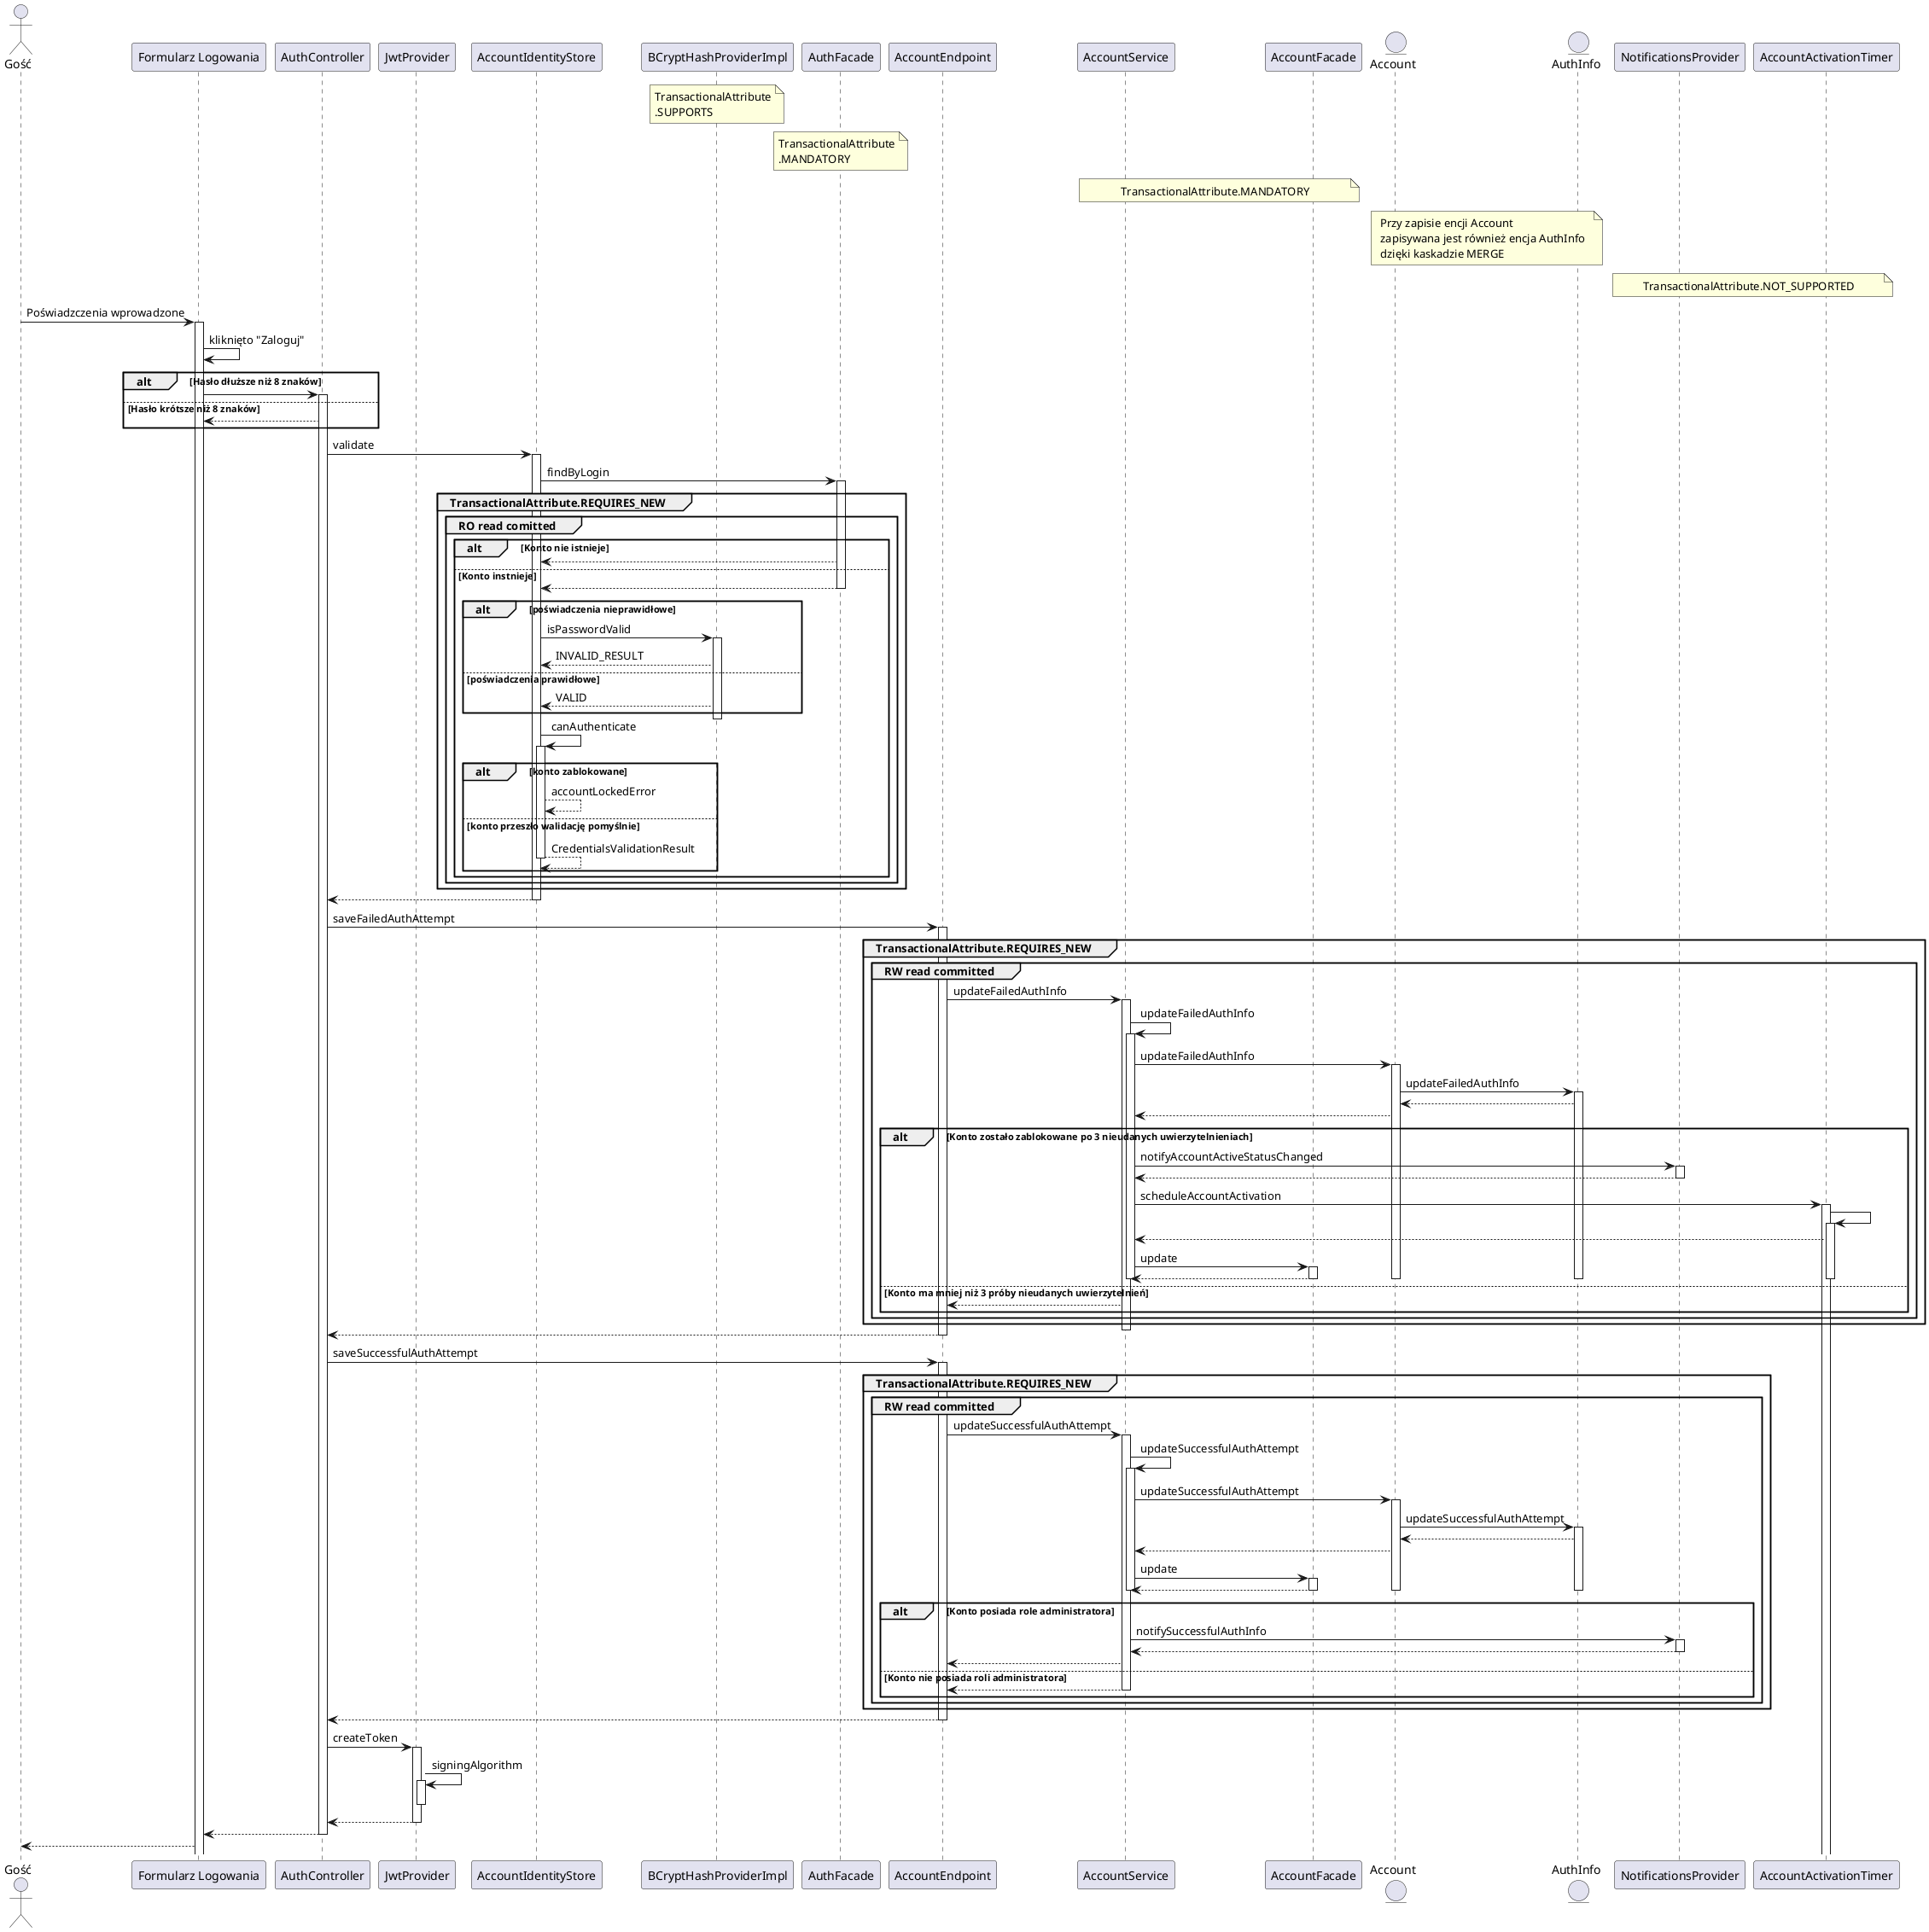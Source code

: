 @startuml
actor Gość
participant "Formularz Logowania"
participant AuthController
participant JwtProvider
participant AccountIdentityStore
participant BCryptHashProviderImpl
note over BCryptHashProviderImpl: TransactionalAttribute\n.SUPPORTS
participant AuthFacade
note over AuthFacade: TransactionalAttribute\n.MANDATORY
participant AccountEndpoint
participant AccountService
participant AccountFacade
note over AccountService,AccountFacade: TransactionalAttribute.MANDATORY
entity Account
entity AuthInfo
note over Account,AuthInfo: Przy zapisie encji Account\nzapisywana jest również encja AuthInfo\ndzięki kaskadzie MERGE
participant NotificationsProvider
participant AccountActivationTimer
note over NotificationsProvider, AccountActivationTimer: TransactionalAttribute.NOT_SUPPORTED
Gość -> "Formularz Logowania" : Poświadzczenia wprowadzone
activate "Formularz Logowania"
"Formularz Logowania" -> "Formularz Logowania": kliknięto "Zaloguj"

alt Hasło dłuższe niż 8 znaków
"Formularz Logowania" -> AuthController
activate AuthController

else Hasło krótsze niż 8 znaków
AuthController --> "Formularz Logowania"

end

AuthController -> AccountIdentityStore : validate
activate AccountIdentityStore
AccountIdentityStore -> AuthFacade : findByLogin
activate AuthFacade

group TransactionalAttribute.REQUIRES_NEW
group RO read comitted
alt Konto nie istnieje
AuthFacade --> AccountIdentityStore
else Konto instnieje
AuthFacade --> AccountIdentityStore
deactivate AuthFacade
alt poświadczenia nieprawidłowe
AccountIdentityStore -> BCryptHashProviderImpl : isPasswordValid
activate BCryptHashProviderImpl
BCryptHashProviderImpl --> AccountIdentityStore: INVALID_RESULT
else poświadczenia prawidłowe
BCryptHashProviderImpl --> AccountIdentityStore: VALID
end
deactivate BCryptHashProviderImpl
activate AccountIdentityStore
AccountIdentityStore -> AccountIdentityStore : canAuthenticate
activate AccountIdentityStore
alt konto zablokowane
AccountIdentityStore --> AccountIdentityStore: accountLockedError
else konto przeszło walidację pomyślnie
AccountIdentityStore --> AccountIdentityStore : CredentialsValidationResult
deactivate AccountIdentityStore


end
'alt end konto przesło walidację pomyślnie
end
'alt end konto istnieje
end
'database transaction RO end
end
'transaction REQUIRES_NEW end

AccountIdentityStore --> AuthController
deactivate AccountIdentityStore
deactivate BCryptHashProviderImpl
AuthController -> AccountEndpoint : saveFailedAuthAttempt
group TransactionalAttribute.REQUIRES_NEW
group RW read committed
activate AccountEndpoint
AccountEndpoint -> AccountService : updateFailedAuthInfo
activate AccountService

AccountService -> AccountService : updateFailedAuthInfo
activate AccountService

AccountService -> Account : updateFailedAuthInfo
activate Account
Account -> AuthInfo: updateFailedAuthInfo
activate AuthInfo
AuthInfo --> Account
Account --> AccountService

alt Konto zostało zablokowane po 3 nieudanych uwierzytelnieniach
AccountService -> NotificationsProvider : notifyAccountActiveStatusChanged
activate NotificationsProvider
NotificationsProvider --> AccountService
deactivate NotificationsProvider
AccountService -> AccountActivationTimer : scheduleAccountActivation
activate AccountActivationTimer
AccountActivationTimer -> AccountActivationTimer
activate AccountActivationTimer
AccountActivationTimer --> AccountService
AccountService -> AccountFacade : update
activate AccountFacade
AccountFacade --> AccountService
deactivate AccountFacade
deactivate AccountService
deactivate AccountActivationTimer
deactivate Account
deactivate AuthInfo

else Konto ma mniej niż 3 próby nieudanych uwierzytelnień
AccountService --> AccountEndpoint
end
end
end
deactivate AccountService
AccountEndpoint --> AuthController
deactivate AccountEndpoint

AuthController -> AccountEndpoint : saveSuccessfulAuthAttempt
group TransactionalAttribute.REQUIRES_NEW
group RW read committed
activate AccountEndpoint
AccountEndpoint -> AccountService : updateSuccessfulAuthAttempt
activate AccountService

AccountService -> AccountService : updateSuccessfulAuthAttempt
activate AccountService

AccountService -> Account : updateSuccessfulAuthAttempt
activate Account
Account -> AuthInfo: updateSuccessfulAuthAttempt
activate AuthInfo
AuthInfo --> Account
Account --> AccountService
AccountService -> AccountFacade : update
activate AccountFacade
AccountFacade --> AccountService
deactivate AccountFacade
deactivate Account
deactivate AuthInfo
deactivate AccountService

alt Konto posiada role administratora
AccountService -> NotificationsProvider : notifySuccessfulAuthInfo
activate NotificationsProvider
NotificationsProvider --> AccountService
deactivate NotificationsProvider
AccountService --> AccountEndpoint

else Konto nie posiada roli administratora
AccountService --> AccountEndpoint
deactivate AccountService
end
'alt end
end
'database transaction end
end
'transaction requires_new end
AccountEndpoint --> AuthController
deactivate AccountEndpoint
AuthController -> JwtProvider : createToken
activate JwtProvider
JwtProvider -> JwtProvider : signingAlgorithm
activate JwtProvider
deactivate JwtProvider
JwtProvider --> AuthController
deactivate JwtProvider
AuthController --> "Formularz Logowania"
deactivate AuthController
"Formularz Logowania" --> Gość

@enduml